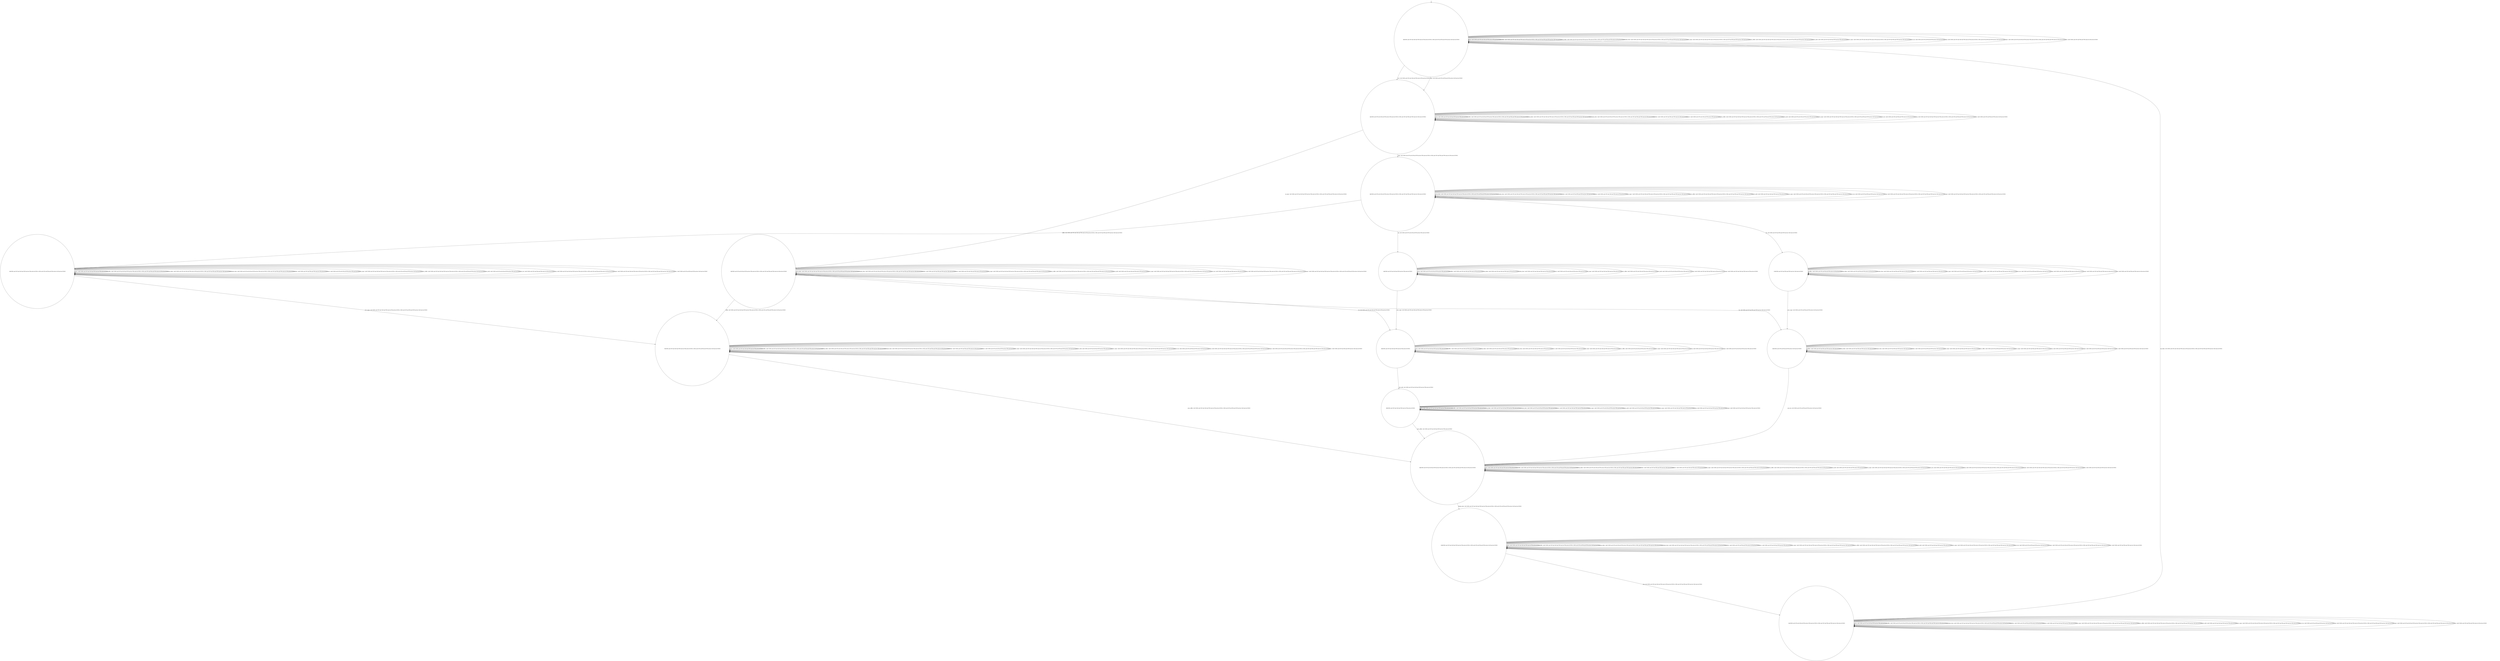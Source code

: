 digraph g {
	edge [lblstyle="above, sloped"];
	s0 [shape="circle" label="0@[((DOL and COF and CAP and TON and not TEA and not EUR) or (DOL and COF and TEA and TON and not CAP and not EUR))]"];
	s1 [shape="circle" label="1@[((DOL and COF and CAP and TON and not TEA and not EUR) or (DOL and COF and TEA and TON and not CAP and not EUR))]"];
	s2 [shape="circle" label="2@[((DOL and COF and CAP and TON and not TEA and not EUR) or (DOL and COF and TEA and TON and not CAP and not EUR))]"];
	s3 [shape="circle" label="3@[((DOL and COF and CAP and TON and not TEA and not EUR) or (DOL and COF and TEA and TON and not CAP and not EUR))]"];
	s4 [shape="circle" label="4@[((DOL and COF and CAP and TON and not TEA and not EUR))]"];
	s5 [shape="circle" label="5@[((DOL and COF and CAP and TON and not TEA and not EUR) or (DOL and COF and TEA and TON and not CAP and not EUR))]"];
	s6 [shape="circle" label="6@[((DOL and COF and CAP and TON and not TEA and not EUR))]"];
	s7 [shape="circle" label="7@[((DOL and COF and CAP and TON and not TEA and not EUR) or (DOL and COF and TEA and TON and not CAP and not EUR))]"];
	s8 [shape="circle" label="8@[((DOL and COF and CAP and TON and not TEA and not EUR) or (DOL and COF and TEA and TON and not CAP and not EUR))]"];
	s9 [shape="circle" label="9@[((DOL and COF and CAP and TON and not TEA and not EUR))]"];
	s10 [shape="circle" label="10@[((DOL and COF and CAP and TON and not TEA and not EUR) or (DOL and COF and TEA and TON and not CAP and not EUR))]"];
	s11 [shape="circle" label="11@[((DOL and COF and CAP and TON and not TEA and not EUR) or (DOL and COF and TEA and TON and not CAP and not EUR))]"];
	s12 [shape="circle" label="12@[((DOL and COF and TEA and TON and not CAP and not EUR))]"];
	s13 [shape="circle" label="13@[((DOL and COF and TEA and TON and not CAP and not EUR))]"];
	s0 -> s0 [label="cap / nok() [((DOL and COF and CAP and TON and not TEA and not EUR))]"];
	s0 -> s0 [label="coffee / nok() [((DOL and COF and CAP and TON and not TEA and not EUR) or (DOL and COF and TEA and TON and not CAP and not EUR))]"];
	s0 -> s0 [label="cup_taken / nok() [((DOL and COF and CAP and TON and not TEA and not EUR) or (DOL and COF and TEA and TON and not CAP and not EUR))]"];
	s0 -> s0 [label="display_done / nok() [((DOL and COF and CAP and TON and not TEA and not EUR) or (DOL and COF and TEA and TON and not CAP and not EUR))]"];
	s0 -> s1 [label="dollar / ok() [((DOL and COF and TEA and TON and not CAP and not EUR))]"];
	s0 -> s1 [label="euro / ok() [((DOL and COF and CAP and TON and not TEA and not EUR))]"];
	s0 -> s0 [label="no_sugar / nok() [((DOL and COF and CAP and TON and not TEA and not EUR) or (DOL and COF and TEA and TON and not CAP and not EUR))]"];
	s0 -> s0 [label="pour_coffee / nok() [((DOL and COF and CAP and TON and not TEA and not EUR) or (DOL and COF and TEA and TON and not CAP and not EUR))]"];
	s0 -> s0 [label="pour_milk / nok() [((DOL and COF and CAP and TON and not TEA and not EUR))]"];
	s0 -> s0 [label="pour_sugar / nok() [((DOL and COF and CAP and TON and not TEA and not EUR) or (DOL and COF and TEA and TON and not CAP and not EUR))]"];
	s0 -> s0 [label="pour_tea / nok() [((DOL and COF and TEA and TON and not CAP and not EUR))]"];
	s0 -> s0 [label="ring / nok() [((DOL and COF and CAP and TON and not TEA and not EUR) or (DOL and COF and TEA and TON and not CAP and not EUR))]"];
	s0 -> s0 [label="sugar / nok() [((DOL and COF and CAP and TON and not TEA and not EUR) or (DOL and COF and TEA and TON and not CAP and not EUR))]"];
	s0 -> s0 [label="tea / nok() [((DOL and COF and TEA and TON and not CAP and not EUR))]"];
	s1 -> s1 [label="cap / nok() [((DOL and COF and CAP and TON and not TEA and not EUR))]"];
	s1 -> s1 [label="coffee / nok() [((DOL and COF and CAP and TON and not TEA and not EUR) or (DOL and COF and TEA and TON and not CAP and not EUR))]"];
	s1 -> s1 [label="cup_taken / nok() [((DOL and COF and CAP and TON and not TEA and not EUR) or (DOL and COF and TEA and TON and not CAP and not EUR))]"];
	s1 -> s1 [label="display_done / nok() [((DOL and COF and CAP and TON and not TEA and not EUR) or (DOL and COF and TEA and TON and not CAP and not EUR))]"];
	s1 -> s1 [label="dollar / nok() [((DOL and COF and TEA and TON and not CAP and not EUR))]"];
	s1 -> s1 [label="euro / nok() [((DOL and COF and CAP and TON and not TEA and not EUR))]"];
	s1 -> s2 [label="no_sugar / ok() [((DOL and COF and CAP and TON and not TEA and not EUR) or (DOL and COF and TEA and TON and not CAP and not EUR))]"];
	s1 -> s1 [label="pour_coffee / nok() [((DOL and COF and CAP and TON and not TEA and not EUR) or (DOL and COF and TEA and TON and not CAP and not EUR))]"];
	s1 -> s1 [label="pour_milk / nok() [((DOL and COF and CAP and TON and not TEA and not EUR))]"];
	s1 -> s1 [label="pour_sugar / nok() [((DOL and COF and CAP and TON and not TEA and not EUR) or (DOL and COF and TEA and TON and not CAP and not EUR))]"];
	s1 -> s1 [label="pour_tea / nok() [((DOL and COF and TEA and TON and not CAP and not EUR))]"];
	s1 -> s1 [label="ring / nok() [((DOL and COF and CAP and TON and not TEA and not EUR) or (DOL and COF and TEA and TON and not CAP and not EUR))]"];
	s1 -> s3 [label="sugar / ok() [((DOL and COF and CAP and TON and not TEA and not EUR) or (DOL and COF and TEA and TON and not CAP and not EUR))]"];
	s1 -> s1 [label="tea / nok() [((DOL and COF and TEA and TON and not CAP and not EUR))]"];
	s2 -> s6 [label="cap / ok() [((DOL and COF and CAP and TON and not TEA and not EUR))]"];
	s2 -> s7 [label="coffee / ok() [((DOL and COF and CAP and TON and not TEA and not EUR) or (DOL and COF and TEA and TON and not CAP and not EUR))]"];
	s2 -> s2 [label="cup_taken / nok() [((DOL and COF and CAP and TON and not TEA and not EUR) or (DOL and COF and TEA and TON and not CAP and not EUR))]"];
	s2 -> s2 [label="display_done / nok() [((DOL and COF and CAP and TON and not TEA and not EUR) or (DOL and COF and TEA and TON and not CAP and not EUR))]"];
	s2 -> s2 [label="dollar / nok() [((DOL and COF and TEA and TON and not CAP and not EUR))]"];
	s2 -> s2 [label="euro / nok() [((DOL and COF and CAP and TON and not TEA and not EUR))]"];
	s2 -> s2 [label="no_sugar / nok() [((DOL and COF and CAP and TON and not TEA and not EUR) or (DOL and COF and TEA and TON and not CAP and not EUR))]"];
	s2 -> s2 [label="pour_coffee / nok() [((DOL and COF and CAP and TON and not TEA and not EUR) or (DOL and COF and TEA and TON and not CAP and not EUR))]"];
	s2 -> s2 [label="pour_milk / nok() [((DOL and COF and CAP and TON and not TEA and not EUR))]"];
	s2 -> s2 [label="pour_sugar / nok() [((DOL and COF and CAP and TON and not TEA and not EUR) or (DOL and COF and TEA and TON and not CAP and not EUR))]"];
	s2 -> s2 [label="pour_tea / nok() [((DOL and COF and TEA and TON and not CAP and not EUR))]"];
	s2 -> s2 [label="ring / nok() [((DOL and COF and CAP and TON and not TEA and not EUR) or (DOL and COF and TEA and TON and not CAP and not EUR))]"];
	s2 -> s2 [label="sugar / void() [((DOL and COF and CAP and TON and not TEA and not EUR) or (DOL and COF and TEA and TON and not CAP and not EUR))]"];
	s2 -> s13 [label="tea / ok() [((DOL and COF and TEA and TON and not CAP and not EUR))]"];
	s3 -> s4 [label="cap / ok() [((DOL and COF and CAP and TON and not TEA and not EUR))]"];
	s3 -> s5 [label="coffee / ok() [((DOL and COF and CAP and TON and not TEA and not EUR) or (DOL and COF and TEA and TON and not CAP and not EUR))]"];
	s3 -> s3 [label="cup_taken / nok() [((DOL and COF and CAP and TON and not TEA and not EUR) or (DOL and COF and TEA and TON and not CAP and not EUR))]"];
	s3 -> s3 [label="display_done / nok() [((DOL and COF and CAP and TON and not TEA and not EUR) or (DOL and COF and TEA and TON and not CAP and not EUR))]"];
	s3 -> s3 [label="dollar / nok() [((DOL and COF and TEA and TON and not CAP and not EUR))]"];
	s3 -> s3 [label="euro / nok() [((DOL and COF and CAP and TON and not TEA and not EUR))]"];
	s3 -> s3 [label="no_sugar / void() [((DOL and COF and CAP and TON and not TEA and not EUR) or (DOL and COF and TEA and TON and not CAP and not EUR))]"];
	s3 -> s3 [label="pour_coffee / nok() [((DOL and COF and CAP and TON and not TEA and not EUR) or (DOL and COF and TEA and TON and not CAP and not EUR))]"];
	s3 -> s3 [label="pour_milk / nok() [((DOL and COF and CAP and TON and not TEA and not EUR))]"];
	s3 -> s3 [label="pour_sugar / nok() [((DOL and COF and CAP and TON and not TEA and not EUR) or (DOL and COF and TEA and TON and not CAP and not EUR))]"];
	s3 -> s3 [label="pour_tea / nok() [((DOL and COF and TEA and TON and not CAP and not EUR))]"];
	s3 -> s3 [label="ring / nok() [((DOL and COF and CAP and TON and not TEA and not EUR) or (DOL and COF and TEA and TON and not CAP and not EUR))]"];
	s3 -> s3 [label="sugar / nok() [((DOL and COF and CAP and TON and not TEA and not EUR) or (DOL and COF and TEA and TON and not CAP and not EUR))]"];
	s3 -> s12 [label="tea / ok() [((DOL and COF and TEA and TON and not CAP and not EUR))]"];
	s4 -> s4 [label="cap / nok() [((DOL and COF and CAP and TON and not TEA and not EUR))]"];
	s4 -> s4 [label="coffee / void() [((DOL and COF and CAP and TON and not TEA and not EUR))]"];
	s4 -> s4 [label="cup_taken / nok() [((DOL and COF and CAP and TON and not TEA and not EUR))]"];
	s4 -> s4 [label="display_done / nok() [((DOL and COF and CAP and TON and not TEA and not EUR))]"];
	s4 -> s4 [label="euro / nok() [((DOL and COF and CAP and TON and not TEA and not EUR))]"];
	s4 -> s4 [label="no_sugar / nok() [((DOL and COF and CAP and TON and not TEA and not EUR))]"];
	s4 -> s4 [label="pour_coffee / nok() [((DOL and COF and CAP and TON and not TEA and not EUR))]"];
	s4 -> s4 [label="pour_milk / nok() [((DOL and COF and CAP and TON and not TEA and not EUR))]"];
	s4 -> s6 [label="pour_sugar / ok() [((DOL and COF and CAP and TON and not TEA and not EUR))]"];
	s4 -> s4 [label="ring / nok() [((DOL and COF and CAP and TON and not TEA and not EUR))]"];
	s4 -> s4 [label="sugar / nok() [((DOL and COF and CAP and TON and not TEA and not EUR))]"];
	s5 -> s5 [label="cap / void() [((DOL and COF and CAP and TON and not TEA and not EUR))]"];
	s5 -> s5 [label="coffee / nok() [((DOL and COF and CAP and TON and not TEA and not EUR) or (DOL and COF and TEA and TON and not CAP and not EUR))]"];
	s5 -> s5 [label="cup_taken / nok() [((DOL and COF and CAP and TON and not TEA and not EUR) or (DOL and COF and TEA and TON and not CAP and not EUR))]"];
	s5 -> s5 [label="display_done / nok() [((DOL and COF and CAP and TON and not TEA and not EUR) or (DOL and COF and TEA and TON and not CAP and not EUR))]"];
	s5 -> s5 [label="dollar / nok() [((DOL and COF and TEA and TON and not CAP and not EUR))]"];
	s5 -> s5 [label="euro / nok() [((DOL and COF and CAP and TON and not TEA and not EUR))]"];
	s5 -> s5 [label="no_sugar / nok() [((DOL and COF and CAP and TON and not TEA and not EUR) or (DOL and COF and TEA and TON and not CAP and not EUR))]"];
	s5 -> s5 [label="pour_coffee / nok() [((DOL and COF and CAP and TON and not TEA and not EUR) or (DOL and COF and TEA and TON and not CAP and not EUR))]"];
	s5 -> s5 [label="pour_milk / nok() [((DOL and COF and CAP and TON and not TEA and not EUR))]"];
	s5 -> s7 [label="pour_sugar / ok() [((DOL and COF and CAP and TON and not TEA and not EUR) or (DOL and COF and TEA and TON and not CAP and not EUR))]"];
	s5 -> s5 [label="pour_tea / nok() [((DOL and COF and TEA and TON and not CAP and not EUR))]"];
	s5 -> s5 [label="ring / nok() [((DOL and COF and CAP and TON and not TEA and not EUR) or (DOL and COF and TEA and TON and not CAP and not EUR))]"];
	s5 -> s5 [label="sugar / nok() [((DOL and COF and CAP and TON and not TEA and not EUR) or (DOL and COF and TEA and TON and not CAP and not EUR))]"];
	s5 -> s5 [label="tea / void() [((DOL and COF and TEA and TON and not CAP and not EUR))]"];
	s6 -> s6 [label="cap / nok() [((DOL and COF and CAP and TON and not TEA and not EUR))]"];
	s6 -> s6 [label="coffee / void() [((DOL and COF and CAP and TON and not TEA and not EUR))]"];
	s6 -> s6 [label="cup_taken / nok() [((DOL and COF and CAP and TON and not TEA and not EUR))]"];
	s6 -> s6 [label="display_done / nok() [((DOL and COF and CAP and TON and not TEA and not EUR))]"];
	s6 -> s6 [label="euro / nok() [((DOL and COF and CAP and TON and not TEA and not EUR))]"];
	s6 -> s6 [label="no_sugar / nok() [((DOL and COF and CAP and TON and not TEA and not EUR))]"];
	s6 -> s6 [label="pour_coffee / nok() [((DOL and COF and CAP and TON and not TEA and not EUR))]"];
	s6 -> s9 [label="pour_milk / ok() [((DOL and COF and CAP and TON and not TEA and not EUR))]"];
	s6 -> s6 [label="pour_sugar / nok() [((DOL and COF and CAP and TON and not TEA and not EUR))]"];
	s6 -> s6 [label="ring / nok() [((DOL and COF and CAP and TON and not TEA and not EUR))]"];
	s6 -> s6 [label="sugar / nok() [((DOL and COF and CAP and TON and not TEA and not EUR))]"];
	s7 -> s7 [label="cap / void() [((DOL and COF and CAP and TON and not TEA and not EUR))]"];
	s7 -> s7 [label="coffee / nok() [((DOL and COF and CAP and TON and not TEA and not EUR) or (DOL and COF and TEA and TON and not CAP and not EUR))]"];
	s7 -> s7 [label="cup_taken / nok() [((DOL and COF and CAP and TON and not TEA and not EUR) or (DOL and COF and TEA and TON and not CAP and not EUR))]"];
	s7 -> s7 [label="display_done / nok() [((DOL and COF and CAP and TON and not TEA and not EUR) or (DOL and COF and TEA and TON and not CAP and not EUR))]"];
	s7 -> s7 [label="dollar / nok() [((DOL and COF and TEA and TON and not CAP and not EUR))]"];
	s7 -> s7 [label="euro / nok() [((DOL and COF and CAP and TON and not TEA and not EUR))]"];
	s7 -> s7 [label="no_sugar / nok() [((DOL and COF and CAP and TON and not TEA and not EUR) or (DOL and COF and TEA and TON and not CAP and not EUR))]"];
	s7 -> s8 [label="pour_coffee / ok() [((DOL and COF and CAP and TON and not TEA and not EUR) or (DOL and COF and TEA and TON and not CAP and not EUR))]"];
	s7 -> s7 [label="pour_milk / nok() [((DOL and COF and CAP and TON and not TEA and not EUR))]"];
	s7 -> s7 [label="pour_sugar / nok() [((DOL and COF and CAP and TON and not TEA and not EUR) or (DOL and COF and TEA and TON and not CAP and not EUR))]"];
	s7 -> s7 [label="pour_tea / nok() [((DOL and COF and TEA and TON and not CAP and not EUR))]"];
	s7 -> s7 [label="ring / nok() [((DOL and COF and CAP and TON and not TEA and not EUR) or (DOL and COF and TEA and TON and not CAP and not EUR))]"];
	s7 -> s7 [label="sugar / nok() [((DOL and COF and CAP and TON and not TEA and not EUR) or (DOL and COF and TEA and TON and not CAP and not EUR))]"];
	s7 -> s7 [label="tea / void() [((DOL and COF and TEA and TON and not CAP and not EUR))]"];
	s8 -> s8 [label="cap / nok() [((DOL and COF and CAP and TON and not TEA and not EUR))]"];
	s8 -> s8 [label="coffee / nok() [((DOL and COF and CAP and TON and not TEA and not EUR) or (DOL and COF and TEA and TON and not CAP and not EUR))]"];
	s8 -> s8 [label="cup_taken / nok() [((DOL and COF and CAP and TON and not TEA and not EUR) or (DOL and COF and TEA and TON and not CAP and not EUR))]"];
	s8 -> s10 [label="display_done / ok() [((DOL and COF and CAP and TON and not TEA and not EUR) or (DOL and COF and TEA and TON and not CAP and not EUR))]"];
	s8 -> s8 [label="dollar / nok() [((DOL and COF and TEA and TON and not CAP and not EUR))]"];
	s8 -> s8 [label="euro / nok() [((DOL and COF and CAP and TON and not TEA and not EUR))]"];
	s8 -> s8 [label="no_sugar / nok() [((DOL and COF and CAP and TON and not TEA and not EUR) or (DOL and COF and TEA and TON and not CAP and not EUR))]"];
	s8 -> s8 [label="pour_coffee / nok() [((DOL and COF and CAP and TON and not TEA and not EUR) or (DOL and COF and TEA and TON and not CAP and not EUR))]"];
	s8 -> s8 [label="pour_milk / nok() [((DOL and COF and CAP and TON and not TEA and not EUR))]"];
	s8 -> s8 [label="pour_sugar / nok() [((DOL and COF and CAP and TON and not TEA and not EUR) or (DOL and COF and TEA and TON and not CAP and not EUR))]"];
	s8 -> s8 [label="pour_tea / nok() [((DOL and COF and TEA and TON and not CAP and not EUR))]"];
	s8 -> s8 [label="ring / nok() [((DOL and COF and CAP and TON and not TEA and not EUR) or (DOL and COF and TEA and TON and not CAP and not EUR))]"];
	s8 -> s8 [label="sugar / nok() [((DOL and COF and CAP and TON and not TEA and not EUR) or (DOL and COF and TEA and TON and not CAP and not EUR))]"];
	s8 -> s8 [label="tea / nok() [((DOL and COF and TEA and TON and not CAP and not EUR))]"];
	s9 -> s9 [label="cap / nok() [((DOL and COF and CAP and TON and not TEA and not EUR))]"];
	s9 -> s9 [label="coffee / nok() [((DOL and COF and CAP and TON and not TEA and not EUR))]"];
	s9 -> s9 [label="cup_taken / nok() [((DOL and COF and CAP and TON and not TEA and not EUR))]"];
	s9 -> s9 [label="display_done / nok() [((DOL and COF and CAP and TON and not TEA and not EUR))]"];
	s9 -> s9 [label="euro / nok() [((DOL and COF and CAP and TON and not TEA and not EUR))]"];
	s9 -> s9 [label="no_sugar / nok() [((DOL and COF and CAP and TON and not TEA and not EUR))]"];
	s9 -> s8 [label="pour_coffee / ok() [((DOL and COF and CAP and TON and not TEA and not EUR))]"];
	s9 -> s9 [label="pour_milk / nok() [((DOL and COF and CAP and TON and not TEA and not EUR))]"];
	s9 -> s9 [label="pour_sugar / nok() [((DOL and COF and CAP and TON and not TEA and not EUR))]"];
	s9 -> s9 [label="ring / nok() [((DOL and COF and CAP and TON and not TEA and not EUR))]"];
	s9 -> s9 [label="sugar / nok() [((DOL and COF and CAP and TON and not TEA and not EUR))]"];
	s10 -> s10 [label="cap / nok() [((DOL and COF and CAP and TON and not TEA and not EUR))]"];
	s10 -> s10 [label="coffee / nok() [((DOL and COF and CAP and TON and not TEA and not EUR) or (DOL and COF and TEA and TON and not CAP and not EUR))]"];
	s10 -> s10 [label="cup_taken / nok() [((DOL and COF and CAP and TON and not TEA and not EUR) or (DOL and COF and TEA and TON and not CAP and not EUR))]"];
	s10 -> s10 [label="display_done / nok() [((DOL and COF and CAP and TON and not TEA and not EUR) or (DOL and COF and TEA and TON and not CAP and not EUR))]"];
	s10 -> s10 [label="dollar / nok() [((DOL and COF and TEA and TON and not CAP and not EUR))]"];
	s10 -> s10 [label="euro / nok() [((DOL and COF and CAP and TON and not TEA and not EUR))]"];
	s10 -> s10 [label="no_sugar / nok() [((DOL and COF and CAP and TON and not TEA and not EUR) or (DOL and COF and TEA and TON and not CAP and not EUR))]"];
	s10 -> s10 [label="pour_coffee / nok() [((DOL and COF and CAP and TON and not TEA and not EUR) or (DOL and COF and TEA and TON and not CAP and not EUR))]"];
	s10 -> s10 [label="pour_milk / nok() [((DOL and COF and CAP and TON and not TEA and not EUR))]"];
	s10 -> s10 [label="pour_sugar / nok() [((DOL and COF and CAP and TON and not TEA and not EUR) or (DOL and COF and TEA and TON and not CAP and not EUR))]"];
	s10 -> s10 [label="pour_tea / nok() [((DOL and COF and TEA and TON and not CAP and not EUR))]"];
	s10 -> s11 [label="ring / ok() [((DOL and COF and CAP and TON and not TEA and not EUR) or (DOL and COF and TEA and TON and not CAP and not EUR))]"];
	s10 -> s10 [label="sugar / nok() [((DOL and COF and CAP and TON and not TEA and not EUR) or (DOL and COF and TEA and TON and not CAP and not EUR))]"];
	s10 -> s10 [label="tea / nok() [((DOL and COF and TEA and TON and not CAP and not EUR))]"];
	s11 -> s11 [label="cap / nok() [((DOL and COF and CAP and TON and not TEA and not EUR))]"];
	s11 -> s11 [label="coffee / nok() [((DOL and COF and CAP and TON and not TEA and not EUR) or (DOL and COF and TEA and TON and not CAP and not EUR))]"];
	s11 -> s0 [label="cup_taken / ok() [((DOL and COF and CAP and TON and not TEA and not EUR) or (DOL and COF and TEA and TON and not CAP and not EUR))]"];
	s11 -> s11 [label="display_done / nok() [((DOL and COF and CAP and TON and not TEA and not EUR) or (DOL and COF and TEA and TON and not CAP and not EUR))]"];
	s11 -> s11 [label="dollar / nok() [((DOL and COF and TEA and TON and not CAP and not EUR))]"];
	s11 -> s11 [label="euro / nok() [((DOL and COF and CAP and TON and not TEA and not EUR))]"];
	s11 -> s11 [label="no_sugar / nok() [((DOL and COF and CAP and TON and not TEA and not EUR) or (DOL and COF and TEA and TON and not CAP and not EUR))]"];
	s11 -> s11 [label="pour_coffee / nok() [((DOL and COF and CAP and TON and not TEA and not EUR) or (DOL and COF and TEA and TON and not CAP and not EUR))]"];
	s11 -> s11 [label="pour_milk / nok() [((DOL and COF and CAP and TON and not TEA and not EUR))]"];
	s11 -> s11 [label="pour_sugar / nok() [((DOL and COF and CAP and TON and not TEA and not EUR) or (DOL and COF and TEA and TON and not CAP and not EUR))]"];
	s11 -> s11 [label="pour_tea / nok() [((DOL and COF and TEA and TON and not CAP and not EUR))]"];
	s11 -> s11 [label="ring / nok() [((DOL and COF and CAP and TON and not TEA and not EUR) or (DOL and COF and TEA and TON and not CAP and not EUR))]"];
	s11 -> s11 [label="sugar / nok() [((DOL and COF and CAP and TON and not TEA and not EUR) or (DOL and COF and TEA and TON and not CAP and not EUR))]"];
	s11 -> s11 [label="tea / nok() [((DOL and COF and TEA and TON and not CAP and not EUR))]"];
	s12 -> s12 [label="coffee / void() [((DOL and COF and TEA and TON and not CAP and not EUR))]"];
	s12 -> s12 [label="cup_taken / nok() [((DOL and COF and TEA and TON and not CAP and not EUR))]"];
	s12 -> s12 [label="display_done / nok() [((DOL and COF and TEA and TON and not CAP and not EUR))]"];
	s12 -> s12 [label="dollar / nok() [((DOL and COF and TEA and TON and not CAP and not EUR))]"];
	s12 -> s12 [label="no_sugar / nok() [((DOL and COF and TEA and TON and not CAP and not EUR))]"];
	s12 -> s12 [label="pour_coffee / nok() [((DOL and COF and TEA and TON and not CAP and not EUR))]"];
	s12 -> s13 [label="pour_sugar / ok() [((DOL and COF and TEA and TON and not CAP and not EUR))]"];
	s12 -> s12 [label="pour_tea / nok() [((DOL and COF and TEA and TON and not CAP and not EUR))]"];
	s12 -> s12 [label="ring / nok() [((DOL and COF and TEA and TON and not CAP and not EUR))]"];
	s12 -> s12 [label="sugar / nok() [((DOL and COF and TEA and TON and not CAP and not EUR))]"];
	s12 -> s12 [label="tea / nok() [((DOL and COF and TEA and TON and not CAP and not EUR))]"];
	s13 -> s13 [label="coffee / void() [((DOL and COF and TEA and TON and not CAP and not EUR))]"];
	s13 -> s13 [label="cup_taken / nok() [((DOL and COF and TEA and TON and not CAP and not EUR))]"];
	s13 -> s13 [label="display_done / nok() [((DOL and COF and TEA and TON and not CAP and not EUR))]"];
	s13 -> s13 [label="dollar / nok() [((DOL and COF and TEA and TON and not CAP and not EUR))]"];
	s13 -> s13 [label="no_sugar / nok() [((DOL and COF and TEA and TON and not CAP and not EUR))]"];
	s13 -> s13 [label="pour_coffee / nok() [((DOL and COF and TEA and TON and not CAP and not EUR))]"];
	s13 -> s13 [label="pour_sugar / nok() [((DOL and COF and TEA and TON and not CAP and not EUR))]"];
	s13 -> s8 [label="pour_tea / ok() [((DOL and COF and TEA and TON and not CAP and not EUR))]"];
	s13 -> s13 [label="ring / nok() [((DOL and COF and TEA and TON and not CAP and not EUR))]"];
	s13 -> s13 [label="sugar / nok() [((DOL and COF and TEA and TON and not CAP and not EUR))]"];
	s13 -> s13 [label="tea / nok() [((DOL and COF and TEA and TON and not CAP and not EUR))]"];
	__start0 [label="" shape="none" width="0" height="0"];
	__start0 -> s0;
}